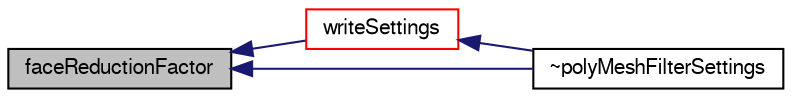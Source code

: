 digraph "faceReductionFactor"
{
  bgcolor="transparent";
  edge [fontname="FreeSans",fontsize="10",labelfontname="FreeSans",labelfontsize="10"];
  node [fontname="FreeSans",fontsize="10",shape=record];
  rankdir="LR";
  Node76 [label="faceReductionFactor",height=0.2,width=0.4,color="black", fillcolor="grey75", style="filled", fontcolor="black"];
  Node76 -> Node77 [dir="back",color="midnightblue",fontsize="10",style="solid",fontname="FreeSans"];
  Node77 [label="writeSettings",height=0.2,width=0.4,color="red",URL="$a21602.html#a2a6219ff1676c3caa814d59e9aacedae",tooltip="Write the settings to a stream. "];
  Node77 -> Node79 [dir="back",color="midnightblue",fontsize="10",style="solid",fontname="FreeSans"];
  Node79 [label="~polyMeshFilterSettings",height=0.2,width=0.4,color="black",URL="$a21602.html#a51a1ec4ef64bcb2965d7576891e64bbf",tooltip="Destructor. "];
  Node76 -> Node79 [dir="back",color="midnightblue",fontsize="10",style="solid",fontname="FreeSans"];
}
